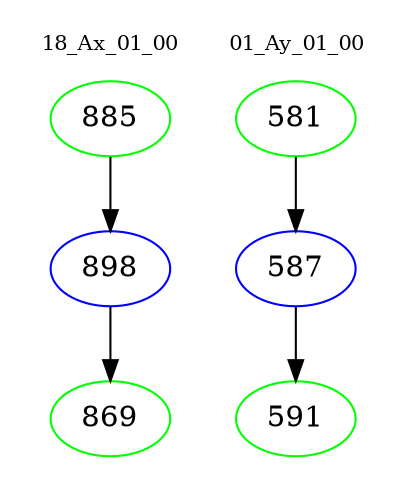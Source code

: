 digraph{
subgraph cluster_0 {
color = white
label = "18_Ax_01_00";
fontsize=10;
T0_885 [label="885", color="green"]
T0_885 -> T0_898 [color="black"]
T0_898 [label="898", color="blue"]
T0_898 -> T0_869 [color="black"]
T0_869 [label="869", color="green"]
}
subgraph cluster_1 {
color = white
label = "01_Ay_01_00";
fontsize=10;
T1_581 [label="581", color="green"]
T1_581 -> T1_587 [color="black"]
T1_587 [label="587", color="blue"]
T1_587 -> T1_591 [color="black"]
T1_591 [label="591", color="green"]
}
}
